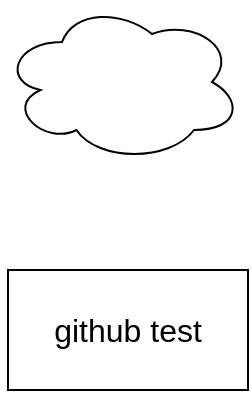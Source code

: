 <mxfile version="21.0.6" type="github">
  <diagram name="第 1 页" id="e6vYaWK0C8Xtis-UxjeE">
    <mxGraphModel dx="330" dy="630" grid="0" gridSize="10" guides="1" tooltips="1" connect="1" arrows="1" fold="1" page="0" pageScale="1" pageWidth="827" pageHeight="1169" math="0" shadow="0">
      <root>
        <mxCell id="0" />
        <mxCell id="1" parent="0" />
        <mxCell id="NLIxISZgfs955zVhp-9u-1" value="github test" style="whiteSpace=wrap;html=1;fontSize=16;" vertex="1" parent="1">
          <mxGeometry x="146" y="186" width="120" height="60" as="geometry" />
        </mxCell>
        <mxCell id="NLIxISZgfs955zVhp-9u-2" value="" style="ellipse;shape=cloud;whiteSpace=wrap;html=1;fontSize=16;" vertex="1" parent="1">
          <mxGeometry x="143" y="52" width="120" height="80" as="geometry" />
        </mxCell>
      </root>
    </mxGraphModel>
  </diagram>
</mxfile>
